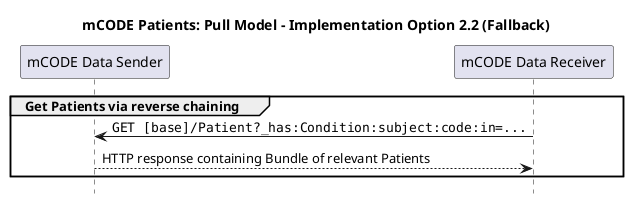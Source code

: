 @startuml
skinparam defaultFontName Arial

title mCODE Patients: Pull Model - Implementation Option 2.2 (Fallback)
hide footbox
participant "mCODE Data Sender" as Sender
participant "mCODE Data Receiver" as Receiver

group Get Patients via reverse chaining
    "Receiver" -> "Sender" : ""GET [base]/Patient?_has:Condition:subject:code:in=...""
    "Sender" --> "Receiver" : HTTP response containing Bundle of relevant Patients
end

@enduml
